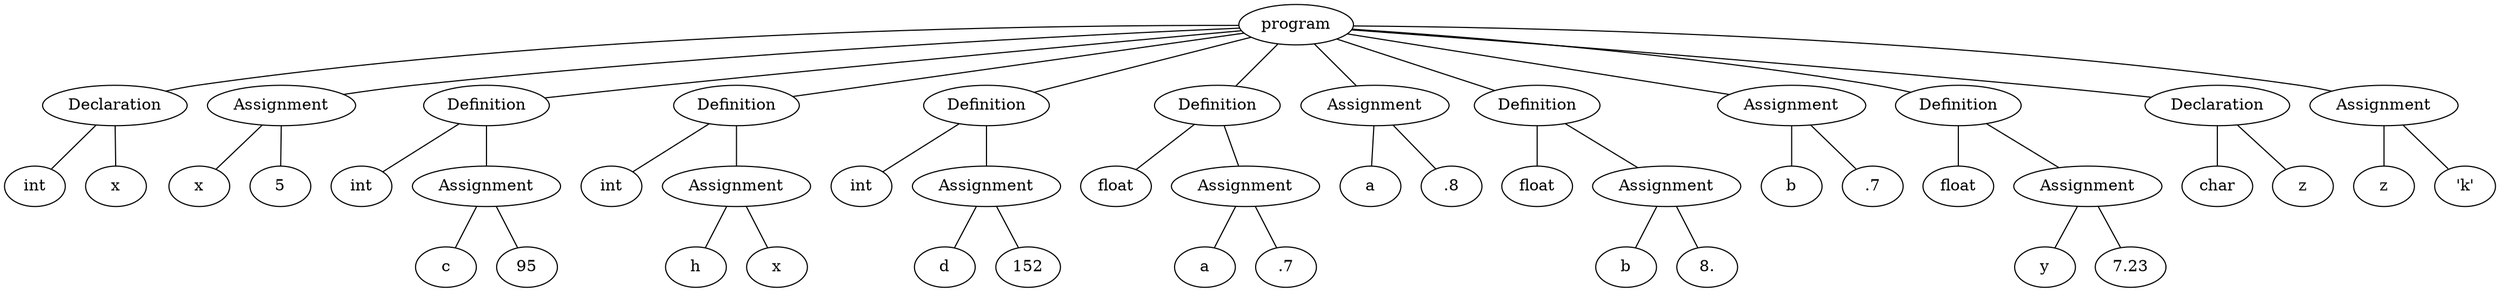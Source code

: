 graph AST {
0[label="program"];
1[label="Declaration"];
0 -- 1;
2[label="int"];
1 -- 2;
3[label="x"];
1 -- 3;
4[label="Assignment"];
0 -- 4;
5[label="x"];
4 -- 5;
6[label="5"];
4 -- 6;
7[label="Definition"];
0 -- 7;
8[label="int"];
7 -- 8;
9[label="Assignment"];
7 -- 9;
10[label="c"];
9 -- 10;
11[label="95"];
9 -- 11;
12[label="Definition"];
0 -- 12;
13[label="int"];
12 -- 13;
14[label="Assignment"];
12 -- 14;
15[label="h"];
14 -- 15;
16[label="x"];
14 -- 16;
17[label="Definition"];
0 -- 17;
18[label="int"];
17 -- 18;
19[label="Assignment"];
17 -- 19;
20[label="d"];
19 -- 20;
21[label="152"];
19 -- 21;
22[label="Definition"];
0 -- 22;
23[label="float"];
22 -- 23;
24[label="Assignment"];
22 -- 24;
25[label="a"];
24 -- 25;
26[label=".7"];
24 -- 26;
27[label="Assignment"];
0 -- 27;
28[label="a"];
27 -- 28;
29[label=".8"];
27 -- 29;
30[label="Definition"];
0 -- 30;
31[label="float"];
30 -- 31;
32[label="Assignment"];
30 -- 32;
33[label="b"];
32 -- 33;
34[label="8."];
32 -- 34;
35[label="Assignment"];
0 -- 35;
36[label="b"];
35 -- 36;
37[label=".7"];
35 -- 37;
38[label="Definition"];
0 -- 38;
39[label="float"];
38 -- 39;
40[label="Assignment"];
38 -- 40;
41[label="y"];
40 -- 41;
42[label="7.23"];
40 -- 42;
43[label="Declaration"];
0 -- 43;
44[label="char"];
43 -- 44;
45[label="z"];
43 -- 45;
46[label="Assignment"];
0 -- 46;
47[label="z"];
46 -- 47;
48[label="'k'"];
46 -- 48;

}